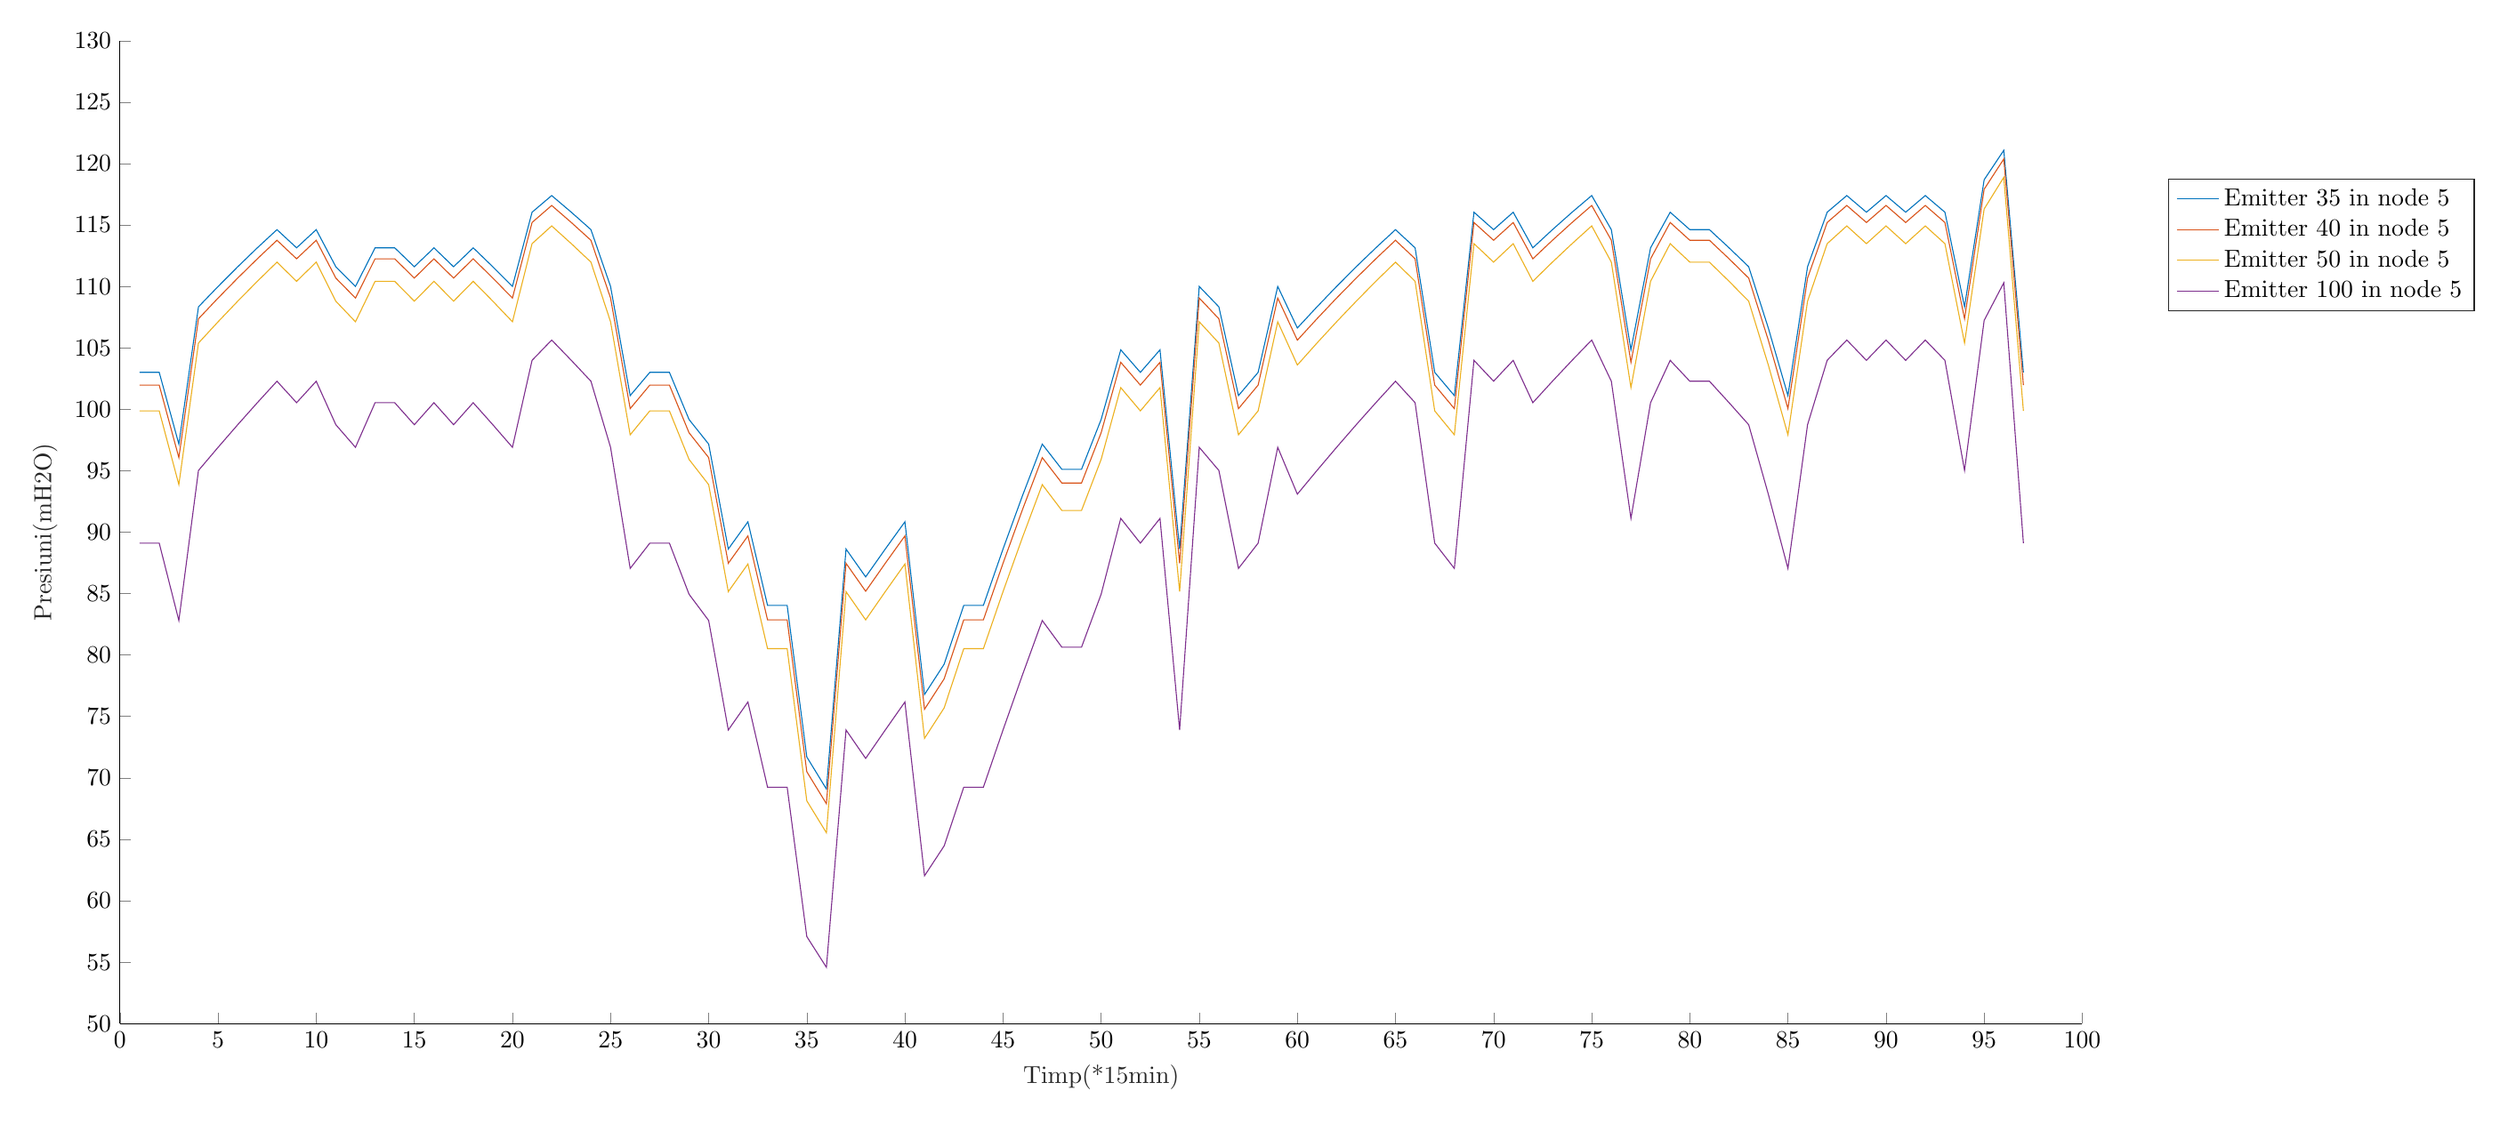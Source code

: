 % This file was created by matlab2tikz.
%
%The latest updates can be retrieved from
%  http://www.mathworks.com/matlabcentral/fileexchange/22022-matlab2tikz-matlab2tikz
%where you can also make suggestions and rate matlab2tikz.
%
\definecolor{mycolor1}{rgb}{0.0,0.447,0.741}%
\definecolor{mycolor2}{rgb}{0.85,0.325,0.098}%
\definecolor{mycolor3}{rgb}{0.929,0.694,0.125}%
\definecolor{mycolor4}{rgb}{0.494,0.184,0.556}%
%


\begin{axis}[%
width=11.028in,
height=5.527in,
at={(1.85in,0.746in)},
scale only axis,
xmin=0,
xmax=100,
xlabel style={font=\color{white!15!black}},
xlabel={Timp(*15min)},
ymin=50,
ymax=130,
ylabel style={font=\color{white!15!black}},
ylabel={Presiuni(mH2O)},
axis background/.style={fill=white},
axis x line*=bottom,
axis y line*=left,
legend style={at={(1.2,0.86)},legend cell align=left, align=left, draw=white!15!black}
]
\addplot [color=mycolor1]
  table[row sep=crcr]{%
1	103.006\\
2	103.006\\
3	97.168\\
4	108.339\\
5	110.0\\
6	111.602\\
7	113.143\\
8	114.623\\
9	113.143\\
10	114.623\\
11	111.602\\
12	110.0\\
13	113.143\\
14	113.143\\
15	111.602\\
16	113.143\\
17	111.602\\
18	113.143\\
19	111.602\\
20	110.0\\
21	116.041\\
22	117.397\\
23	116.041\\
24	114.623\\
25	110.0\\
26	101.115\\
27	103.006\\
28	103.006\\
29	99.169\\
30	97.168\\
31	88.626\\
32	90.841\\
33	84.04\\
34	84.04\\
35	71.703\\
36	69.092\\
37	88.626\\
38	86.359\\
39	88.626\\
40	90.841\\
41	76.784\\
42	79.253\\
43	84.04\\
44	84.04\\
45	88.626\\
46	93.003\\
47	97.168\\
48	95.112\\
49	95.112\\
50	99.169\\
51	104.841\\
52	103.006\\
53	104.841\\
54	88.626\\
55	110.0\\
56	108.339\\
57	101.115\\
58	103.006\\
59	110.0\\
60	106.618\\
61	108.339\\
62	110.0\\
63	111.602\\
64	113.143\\
65	114.623\\
66	113.143\\
67	103.006\\
68	101.115\\
69	116.041\\
70	114.623\\
71	116.041\\
72	113.143\\
73	114.623\\
74	116.041\\
75	117.397\\
76	114.623\\
77	104.841\\
78	113.143\\
79	116.041\\
80	114.623\\
81	114.623\\
82	113.143\\
83	111.602\\
84	106.618\\
85	101.115\\
86	111.602\\
87	116.041\\
88	117.397\\
89	116.041\\
90	117.397\\
91	116.041\\
92	117.397\\
93	116.041\\
94	108.339\\
95	118.689\\
96	121.082\\
97	103.006\\
};
\addlegendentry{Emitter 35 in node 5}

\addplot [color=mycolor2]
  table[row sep=crcr]{%
1	101.968\\
2	101.968\\
3	96.069\\
4	107.369\\
5	109.055\\
6	110.682\\
7	112.25\\
8	113.758\\
9	112.25\\
10	113.758\\
11	110.682\\
12	109.055\\
13	112.25\\
14	112.25\\
15	110.682\\
16	112.25\\
17	110.682\\
18	112.25\\
19	110.682\\
20	109.055\\
21	115.205\\
22	116.591\\
23	115.205\\
24	113.758\\
25	109.055\\
26	100.055\\
27	101.968\\
28	101.968\\
29	98.089\\
30	96.069\\
31	87.466\\
32	89.694\\
33	82.861\\
34	82.861\\
35	70.503\\
36	67.893\\
37	87.466\\
38	85.188\\
39	87.466\\
40	89.694\\
41	75.586\\
42	78.059\\
43	82.861\\
44	82.861\\
45	87.466\\
46	91.871\\
47	96.069\\
48	93.996\\
49	93.996\\
50	98.089\\
51	103.825\\
52	101.968\\
53	103.825\\
54	87.466\\
55	109.055\\
56	107.369\\
57	100.055\\
58	101.968\\
59	109.055\\
60	105.626\\
61	107.369\\
62	109.055\\
63	110.682\\
64	112.25\\
65	113.758\\
66	112.25\\
67	101.968\\
68	100.056\\
69	115.205\\
70	113.758\\
71	115.205\\
72	112.25\\
73	113.758\\
74	115.205\\
75	116.591\\
76	113.758\\
77	103.825\\
78	112.25\\
79	115.205\\
80	113.758\\
81	113.758\\
82	112.25\\
83	110.682\\
84	105.626\\
85	100.056\\
86	110.682\\
87	115.205\\
88	116.591\\
89	115.205\\
90	116.591\\
91	115.205\\
92	116.591\\
93	115.205\\
94	107.369\\
95	117.916\\
96	120.373\\
97	101.968\\
};
\addlegendentry{Emitter 40 in node 5}

\addplot [color=mycolor3]
  table[row sep=crcr]{%
1	99.87\\
2	99.87\\
3	93.868\\
4	105.393\\
5	107.124\\
6	108.799\\
7	110.418\\
8	111.979\\
9	110.418\\
10	111.979\\
11	108.799\\
12	107.124\\
13	110.418\\
14	110.418\\
15	108.799\\
16	110.418\\
17	108.799\\
18	110.418\\
19	108.799\\
20	107.124\\
21	113.482\\
22	114.926\\
23	113.482\\
24	111.979\\
25	107.124\\
26	97.922\\
27	99.87\\
28	99.87\\
29	95.921\\
30	93.868\\
31	85.158\\
32	87.408\\
33	80.517\\
34	80.517\\
35	68.134\\
36	65.531\\
37	85.158\\
38	82.86\\
39	85.158\\
40	87.408\\
41	73.217\\
42	75.694\\
43	80.517\\
44	80.517\\
45	85.158\\
46	89.61\\
47	93.868\\
48	91.763\\
49	91.763\\
50	95.921\\
51	101.765\\
52	99.87\\
53	101.765\\
54	85.158\\
55	107.124\\
56	105.393\\
57	97.922\\
58	99.87\\
59	107.124\\
60	103.606\\
61	105.393\\
62	107.124\\
63	108.799\\
64	110.418\\
65	111.979\\
66	110.418\\
67	99.87\\
68	97.922\\
69	113.482\\
70	111.979\\
71	113.482\\
72	110.418\\
73	111.979\\
74	113.482\\
75	114.926\\
76	111.979\\
77	101.765\\
78	110.418\\
79	113.482\\
80	111.979\\
81	111.979\\
82	110.418\\
83	108.799\\
84	103.606\\
85	97.922\\
86	108.799\\
87	113.482\\
88	114.926\\
89	113.482\\
90	114.926\\
91	113.482\\
92	114.926\\
93	113.482\\
94	105.393\\
95	116.308\\
96	118.882\\
97	99.87\\
};
\addlegendentry{Emitter 50 in node 5}

\addplot [color=mycolor4]
  table[row sep=crcr]{%
1	89.105\\
2	89.105\\
3	82.809\\
4	95.021\\
5	96.905\\
6	98.745\\
7	100.538\\
8	102.285\\
9	100.538\\
10	102.285\\
11	98.745\\
12	96.905\\
13	100.538\\
14	100.538\\
15	98.745\\
16	100.538\\
17	98.745\\
18	100.538\\
19	98.745\\
20	96.905\\
21	103.985\\
22	105.636\\
23	103.985\\
24	102.285\\
25	96.905\\
26	87.047\\
27	89.105\\
28	89.105\\
29	84.947\\
30	82.809\\
31	73.896\\
32	76.176\\
33	69.24\\
34	69.24\\
35	57.086\\
36	54.579\\
37	73.897\\
38	71.584\\
39	73.897\\
40	76.176\\
41	62.029\\
42	64.461\\
43	69.24\\
44	69.24\\
45	73.897\\
46	78.422\\
47	82.809\\
48	80.633\\
49	80.633\\
50	84.947\\
51	91.12\\
52	89.105\\
53	91.12\\
54	73.897\\
55	96.905\\
56	95.021\\
57	87.047\\
58	89.105\\
59	96.905\\
60	93.093\\
61	95.021\\
62	96.905\\
63	98.745\\
64	100.538\\
65	102.285\\
66	100.538\\
67	89.105\\
68	87.047\\
69	103.985\\
70	102.285\\
71	103.985\\
72	100.538\\
73	102.285\\
74	103.985\\
75	105.636\\
76	102.285\\
77	91.12\\
78	100.538\\
79	103.985\\
80	102.285\\
81	102.285\\
82	100.538\\
83	98.745\\
84	93.093\\
85	87.047\\
86	98.745\\
87	103.985\\
88	105.636\\
89	103.985\\
90	105.636\\
91	103.985\\
92	105.636\\
93	103.985\\
94	95.021\\
95	107.239\\
96	110.295\\
97	89.105\\
};
\addlegendentry{Emitter 100 in node 5}

\end{axis}
